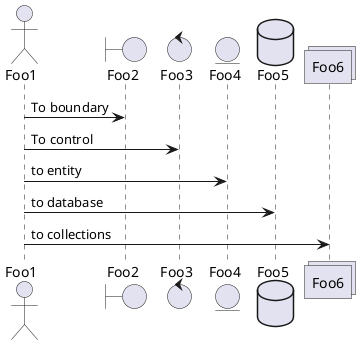 @startuml ejm2
actor Foo1
boundary Foo2
control Foo3
entity Foo4
database Foo5
collections Foo6
Foo1 -> Foo2: To boundary
Foo1 -> Foo3: To control
Foo1 -> Foo4: to entity
Foo1 -> Foo5: to database
Foo1 -> Foo6: to collections

@enduml
